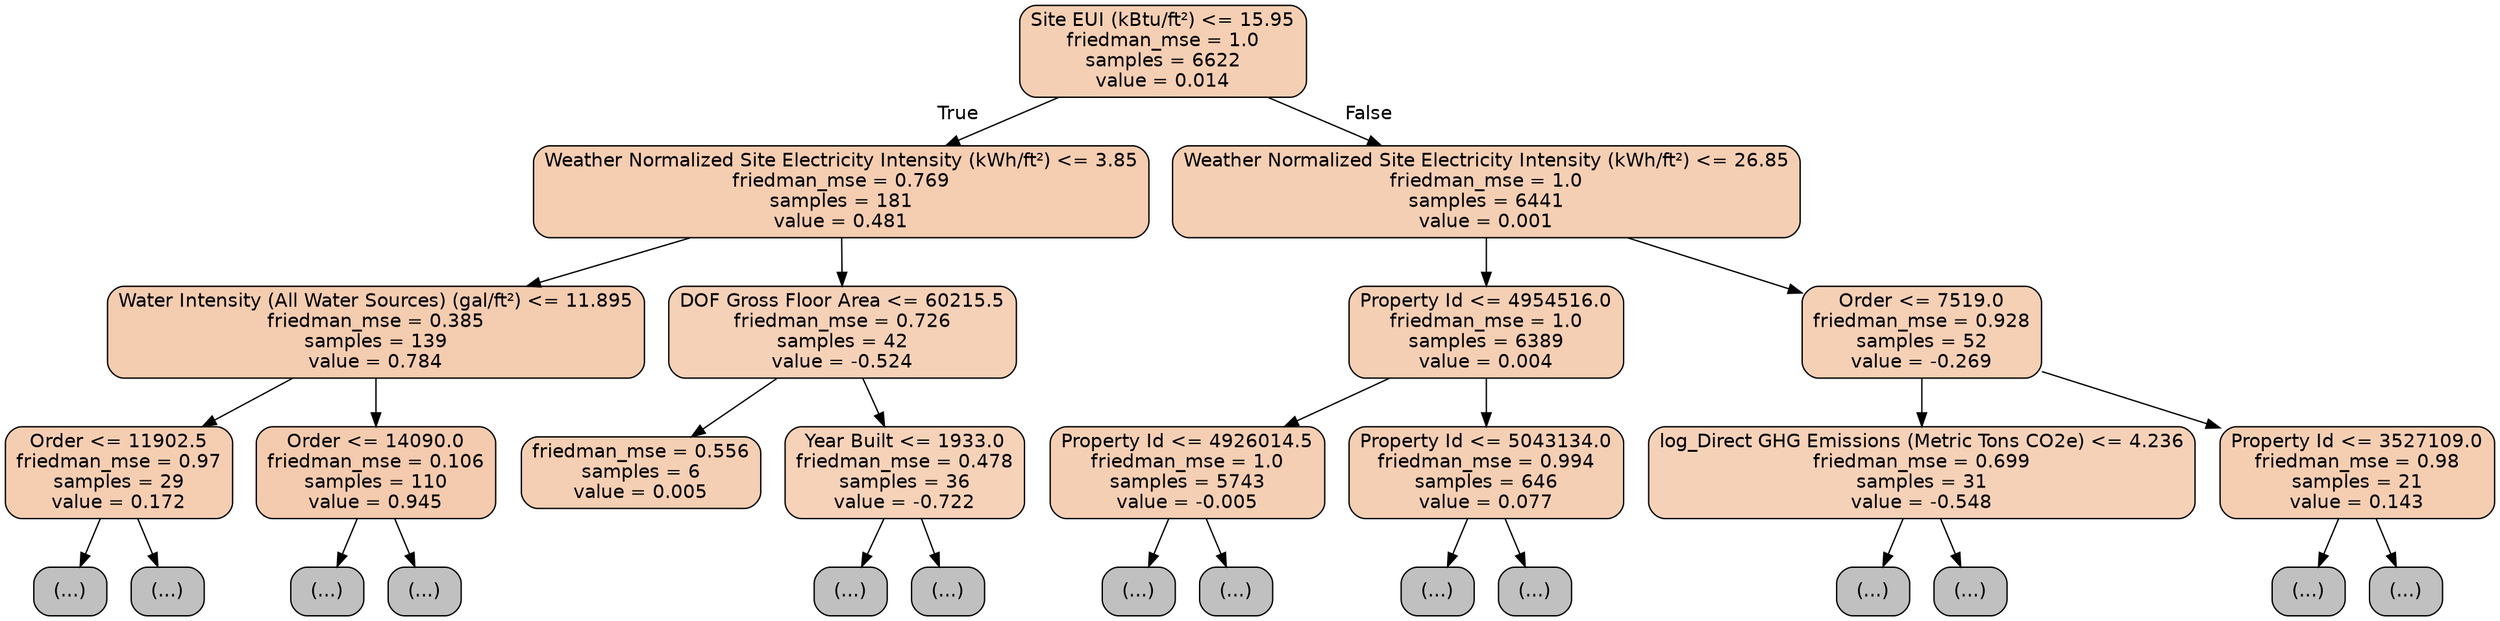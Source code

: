 digraph Tree {
node [shape=box, style="filled, rounded", color="black", fontname=helvetica] ;
edge [fontname=helvetica] ;
0 [label="Site EUI (kBtu/ft²) <= 15.95\nfriedman_mse = 1.0\nsamples = 6622\nvalue = 0.014", fillcolor="#e5813961"] ;
1 [label="Weather Normalized Site Electricity Intensity (kWh/ft²) <= 3.85\nfriedman_mse = 0.769\nsamples = 181\nvalue = 0.481", fillcolor="#e5813965"] ;
0 -> 1 [labeldistance=2.5, labelangle=45, headlabel="True"] ;
2 [label="Water Intensity (All Water Sources) (gal/ft²) <= 11.895\nfriedman_mse = 0.385\nsamples = 139\nvalue = 0.784", fillcolor="#e5813967"] ;
1 -> 2 ;
3 [label="Order <= 11902.5\nfriedman_mse = 0.97\nsamples = 29\nvalue = 0.172", fillcolor="#e5813962"] ;
2 -> 3 ;
4 [label="(...)", fillcolor="#C0C0C0"] ;
3 -> 4 ;
7 [label="(...)", fillcolor="#C0C0C0"] ;
3 -> 7 ;
8 [label="Order <= 14090.0\nfriedman_mse = 0.106\nsamples = 110\nvalue = 0.945", fillcolor="#e5813968"] ;
2 -> 8 ;
9 [label="(...)", fillcolor="#C0C0C0"] ;
8 -> 9 ;
12 [label="(...)", fillcolor="#C0C0C0"] ;
8 -> 12 ;
13 [label="DOF Gross Floor Area <= 60215.5\nfriedman_mse = 0.726\nsamples = 42\nvalue = -0.524", fillcolor="#e581395c"] ;
1 -> 13 ;
14 [label="friedman_mse = 0.556\nsamples = 6\nvalue = 0.005", fillcolor="#e5813961"] ;
13 -> 14 ;
15 [label="Year Built <= 1933.0\nfriedman_mse = 0.478\nsamples = 36\nvalue = -0.722", fillcolor="#e581395b"] ;
13 -> 15 ;
16 [label="(...)", fillcolor="#C0C0C0"] ;
15 -> 16 ;
17 [label="(...)", fillcolor="#C0C0C0"] ;
15 -> 17 ;
20 [label="Weather Normalized Site Electricity Intensity (kWh/ft²) <= 26.85\nfriedman_mse = 1.0\nsamples = 6441\nvalue = 0.001", fillcolor="#e5813961"] ;
0 -> 20 [labeldistance=2.5, labelangle=-45, headlabel="False"] ;
21 [label="Property Id <= 4954516.0\nfriedman_mse = 1.0\nsamples = 6389\nvalue = 0.004", fillcolor="#e5813961"] ;
20 -> 21 ;
22 [label="Property Id <= 4926014.5\nfriedman_mse = 1.0\nsamples = 5743\nvalue = -0.005", fillcolor="#e5813961"] ;
21 -> 22 ;
23 [label="(...)", fillcolor="#C0C0C0"] ;
22 -> 23 ;
26 [label="(...)", fillcolor="#C0C0C0"] ;
22 -> 26 ;
29 [label="Property Id <= 5043134.0\nfriedman_mse = 0.994\nsamples = 646\nvalue = 0.077", fillcolor="#e5813961"] ;
21 -> 29 ;
30 [label="(...)", fillcolor="#C0C0C0"] ;
29 -> 30 ;
33 [label="(...)", fillcolor="#C0C0C0"] ;
29 -> 33 ;
36 [label="Order <= 7519.0\nfriedman_mse = 0.928\nsamples = 52\nvalue = -0.269", fillcolor="#e581395f"] ;
20 -> 36 ;
37 [label="log_Direct GHG Emissions (Metric Tons CO2e) <= 4.236\nfriedman_mse = 0.699\nsamples = 31\nvalue = -0.548", fillcolor="#e581395c"] ;
36 -> 37 ;
38 [label="(...)", fillcolor="#C0C0C0"] ;
37 -> 38 ;
39 [label="(...)", fillcolor="#C0C0C0"] ;
37 -> 39 ;
42 [label="Property Id <= 3527109.0\nfriedman_mse = 0.98\nsamples = 21\nvalue = 0.143", fillcolor="#e5813962"] ;
36 -> 42 ;
43 [label="(...)", fillcolor="#C0C0C0"] ;
42 -> 43 ;
44 [label="(...)", fillcolor="#C0C0C0"] ;
42 -> 44 ;
}